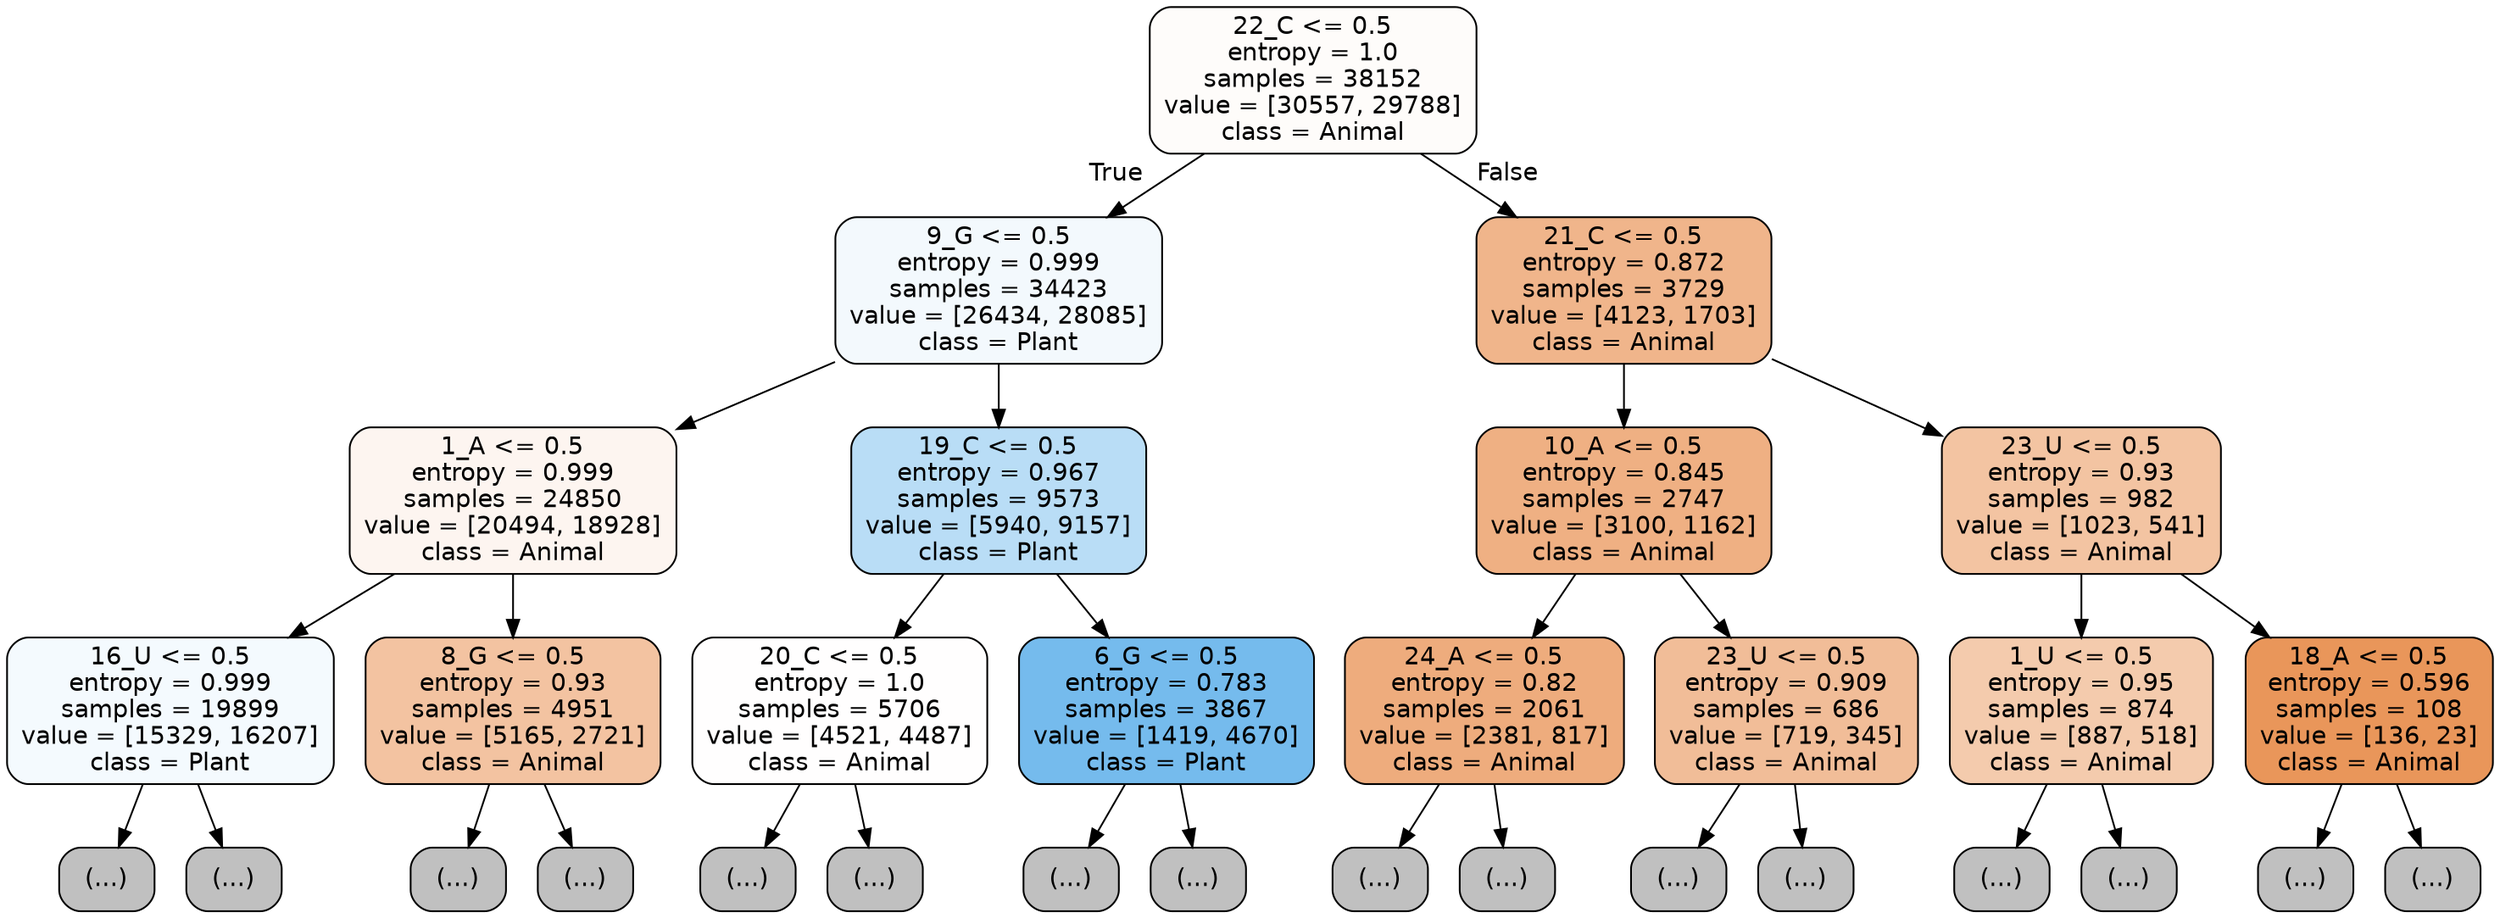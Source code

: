digraph Tree {
node [shape=box, style="filled, rounded", color="black", fontname="helvetica"] ;
edge [fontname="helvetica"] ;
0 [label="22_C <= 0.5\nentropy = 1.0\nsamples = 38152\nvalue = [30557, 29788]\nclass = Animal", fillcolor="#fefcfa"] ;
1 [label="9_G <= 0.5\nentropy = 0.999\nsamples = 34423\nvalue = [26434, 28085]\nclass = Plant", fillcolor="#f3f9fd"] ;
0 -> 1 [labeldistance=2.5, labelangle=45, headlabel="True"] ;
2 [label="1_A <= 0.5\nentropy = 0.999\nsamples = 24850\nvalue = [20494, 18928]\nclass = Animal", fillcolor="#fdf5f0"] ;
1 -> 2 ;
3 [label="16_U <= 0.5\nentropy = 0.999\nsamples = 19899\nvalue = [15329, 16207]\nclass = Plant", fillcolor="#f4fafe"] ;
2 -> 3 ;
4 [label="(...)", fillcolor="#C0C0C0"] ;
3 -> 4 ;
6123 [label="(...)", fillcolor="#C0C0C0"] ;
3 -> 6123 ;
8524 [label="8_G <= 0.5\nentropy = 0.93\nsamples = 4951\nvalue = [5165, 2721]\nclass = Animal", fillcolor="#f3c3a1"] ;
2 -> 8524 ;
8525 [label="(...)", fillcolor="#C0C0C0"] ;
8524 -> 8525 ;
10508 [label="(...)", fillcolor="#C0C0C0"] ;
8524 -> 10508 ;
11209 [label="19_C <= 0.5\nentropy = 0.967\nsamples = 9573\nvalue = [5940, 9157]\nclass = Plant", fillcolor="#b9ddf6"] ;
1 -> 11209 ;
11210 [label="20_C <= 0.5\nentropy = 1.0\nsamples = 5706\nvalue = [4521, 4487]\nclass = Animal", fillcolor="#fffefe"] ;
11209 -> 11210 ;
11211 [label="(...)", fillcolor="#C0C0C0"] ;
11210 -> 11211 ;
13404 [label="(...)", fillcolor="#C0C0C0"] ;
11210 -> 13404 ;
14071 [label="6_G <= 0.5\nentropy = 0.783\nsamples = 3867\nvalue = [1419, 4670]\nclass = Plant", fillcolor="#75bbed"] ;
11209 -> 14071 ;
14072 [label="(...)", fillcolor="#C0C0C0"] ;
14071 -> 14072 ;
14837 [label="(...)", fillcolor="#C0C0C0"] ;
14071 -> 14837 ;
15080 [label="21_C <= 0.5\nentropy = 0.872\nsamples = 3729\nvalue = [4123, 1703]\nclass = Animal", fillcolor="#f0b58b"] ;
0 -> 15080 [labeldistance=2.5, labelangle=-45, headlabel="False"] ;
15081 [label="10_A <= 0.5\nentropy = 0.845\nsamples = 2747\nvalue = [3100, 1162]\nclass = Animal", fillcolor="#efb083"] ;
15080 -> 15081 ;
15082 [label="24_A <= 0.5\nentropy = 0.82\nsamples = 2061\nvalue = [2381, 817]\nclass = Animal", fillcolor="#eeac7d"] ;
15081 -> 15082 ;
15083 [label="(...)", fillcolor="#C0C0C0"] ;
15082 -> 15083 ;
16122 [label="(...)", fillcolor="#C0C0C0"] ;
15082 -> 16122 ;
16167 [label="23_U <= 0.5\nentropy = 0.909\nsamples = 686\nvalue = [719, 345]\nclass = Animal", fillcolor="#f1bd98"] ;
15081 -> 16167 ;
16168 [label="(...)", fillcolor="#C0C0C0"] ;
16167 -> 16168 ;
16451 [label="(...)", fillcolor="#C0C0C0"] ;
16167 -> 16451 ;
16490 [label="23_U <= 0.5\nentropy = 0.93\nsamples = 982\nvalue = [1023, 541]\nclass = Animal", fillcolor="#f3c4a2"] ;
15080 -> 16490 ;
16491 [label="1_U <= 0.5\nentropy = 0.95\nsamples = 874\nvalue = [887, 518]\nclass = Animal", fillcolor="#f4cbad"] ;
16490 -> 16491 ;
16492 [label="(...)", fillcolor="#C0C0C0"] ;
16491 -> 16492 ;
16719 [label="(...)", fillcolor="#C0C0C0"] ;
16491 -> 16719 ;
16896 [label="18_A <= 0.5\nentropy = 0.596\nsamples = 108\nvalue = [136, 23]\nclass = Animal", fillcolor="#e9965a"] ;
16490 -> 16896 ;
16897 [label="(...)", fillcolor="#C0C0C0"] ;
16896 -> 16897 ;
16924 [label="(...)", fillcolor="#C0C0C0"] ;
16896 -> 16924 ;
}